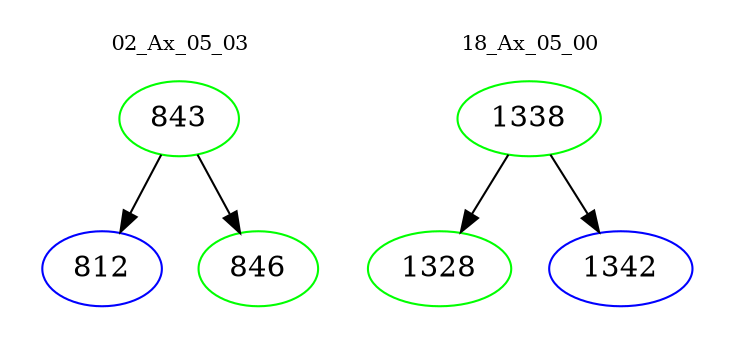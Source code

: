 digraph{
subgraph cluster_0 {
color = white
label = "02_Ax_05_03";
fontsize=10;
T0_843 [label="843", color="green"]
T0_843 -> T0_812 [color="black"]
T0_812 [label="812", color="blue"]
T0_843 -> T0_846 [color="black"]
T0_846 [label="846", color="green"]
}
subgraph cluster_1 {
color = white
label = "18_Ax_05_00";
fontsize=10;
T1_1338 [label="1338", color="green"]
T1_1338 -> T1_1328 [color="black"]
T1_1328 [label="1328", color="green"]
T1_1338 -> T1_1342 [color="black"]
T1_1342 [label="1342", color="blue"]
}
}
